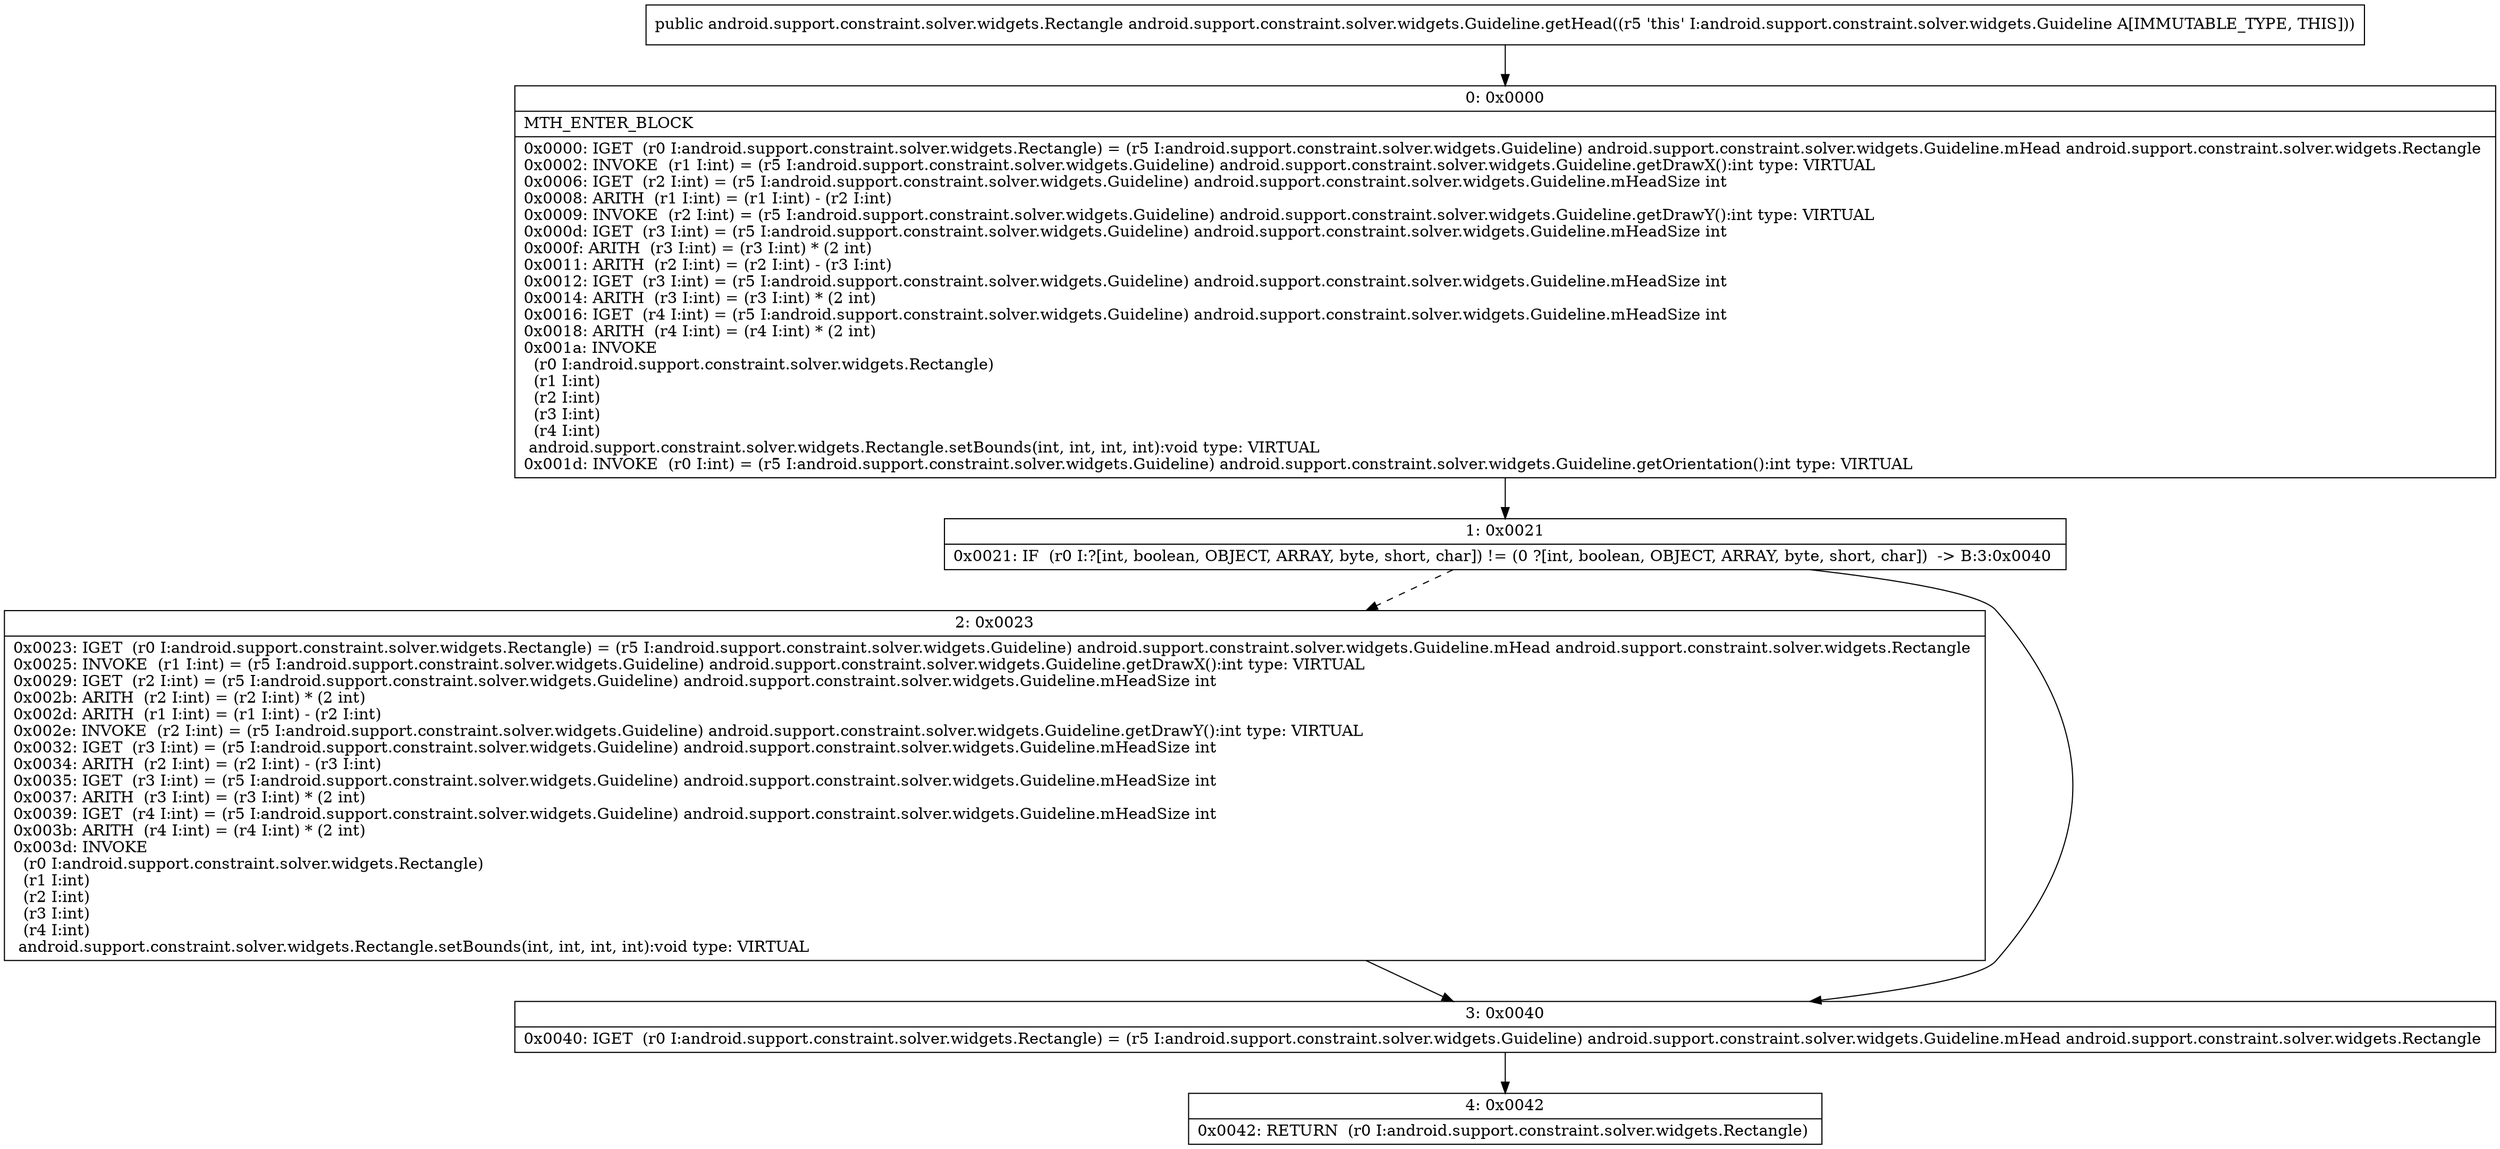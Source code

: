 digraph "CFG forandroid.support.constraint.solver.widgets.Guideline.getHead()Landroid\/support\/constraint\/solver\/widgets\/Rectangle;" {
Node_0 [shape=record,label="{0\:\ 0x0000|MTH_ENTER_BLOCK\l|0x0000: IGET  (r0 I:android.support.constraint.solver.widgets.Rectangle) = (r5 I:android.support.constraint.solver.widgets.Guideline) android.support.constraint.solver.widgets.Guideline.mHead android.support.constraint.solver.widgets.Rectangle \l0x0002: INVOKE  (r1 I:int) = (r5 I:android.support.constraint.solver.widgets.Guideline) android.support.constraint.solver.widgets.Guideline.getDrawX():int type: VIRTUAL \l0x0006: IGET  (r2 I:int) = (r5 I:android.support.constraint.solver.widgets.Guideline) android.support.constraint.solver.widgets.Guideline.mHeadSize int \l0x0008: ARITH  (r1 I:int) = (r1 I:int) \- (r2 I:int) \l0x0009: INVOKE  (r2 I:int) = (r5 I:android.support.constraint.solver.widgets.Guideline) android.support.constraint.solver.widgets.Guideline.getDrawY():int type: VIRTUAL \l0x000d: IGET  (r3 I:int) = (r5 I:android.support.constraint.solver.widgets.Guideline) android.support.constraint.solver.widgets.Guideline.mHeadSize int \l0x000f: ARITH  (r3 I:int) = (r3 I:int) * (2 int) \l0x0011: ARITH  (r2 I:int) = (r2 I:int) \- (r3 I:int) \l0x0012: IGET  (r3 I:int) = (r5 I:android.support.constraint.solver.widgets.Guideline) android.support.constraint.solver.widgets.Guideline.mHeadSize int \l0x0014: ARITH  (r3 I:int) = (r3 I:int) * (2 int) \l0x0016: IGET  (r4 I:int) = (r5 I:android.support.constraint.solver.widgets.Guideline) android.support.constraint.solver.widgets.Guideline.mHeadSize int \l0x0018: ARITH  (r4 I:int) = (r4 I:int) * (2 int) \l0x001a: INVOKE  \l  (r0 I:android.support.constraint.solver.widgets.Rectangle)\l  (r1 I:int)\l  (r2 I:int)\l  (r3 I:int)\l  (r4 I:int)\l android.support.constraint.solver.widgets.Rectangle.setBounds(int, int, int, int):void type: VIRTUAL \l0x001d: INVOKE  (r0 I:int) = (r5 I:android.support.constraint.solver.widgets.Guideline) android.support.constraint.solver.widgets.Guideline.getOrientation():int type: VIRTUAL \l}"];
Node_1 [shape=record,label="{1\:\ 0x0021|0x0021: IF  (r0 I:?[int, boolean, OBJECT, ARRAY, byte, short, char]) != (0 ?[int, boolean, OBJECT, ARRAY, byte, short, char])  \-\> B:3:0x0040 \l}"];
Node_2 [shape=record,label="{2\:\ 0x0023|0x0023: IGET  (r0 I:android.support.constraint.solver.widgets.Rectangle) = (r5 I:android.support.constraint.solver.widgets.Guideline) android.support.constraint.solver.widgets.Guideline.mHead android.support.constraint.solver.widgets.Rectangle \l0x0025: INVOKE  (r1 I:int) = (r5 I:android.support.constraint.solver.widgets.Guideline) android.support.constraint.solver.widgets.Guideline.getDrawX():int type: VIRTUAL \l0x0029: IGET  (r2 I:int) = (r5 I:android.support.constraint.solver.widgets.Guideline) android.support.constraint.solver.widgets.Guideline.mHeadSize int \l0x002b: ARITH  (r2 I:int) = (r2 I:int) * (2 int) \l0x002d: ARITH  (r1 I:int) = (r1 I:int) \- (r2 I:int) \l0x002e: INVOKE  (r2 I:int) = (r5 I:android.support.constraint.solver.widgets.Guideline) android.support.constraint.solver.widgets.Guideline.getDrawY():int type: VIRTUAL \l0x0032: IGET  (r3 I:int) = (r5 I:android.support.constraint.solver.widgets.Guideline) android.support.constraint.solver.widgets.Guideline.mHeadSize int \l0x0034: ARITH  (r2 I:int) = (r2 I:int) \- (r3 I:int) \l0x0035: IGET  (r3 I:int) = (r5 I:android.support.constraint.solver.widgets.Guideline) android.support.constraint.solver.widgets.Guideline.mHeadSize int \l0x0037: ARITH  (r3 I:int) = (r3 I:int) * (2 int) \l0x0039: IGET  (r4 I:int) = (r5 I:android.support.constraint.solver.widgets.Guideline) android.support.constraint.solver.widgets.Guideline.mHeadSize int \l0x003b: ARITH  (r4 I:int) = (r4 I:int) * (2 int) \l0x003d: INVOKE  \l  (r0 I:android.support.constraint.solver.widgets.Rectangle)\l  (r1 I:int)\l  (r2 I:int)\l  (r3 I:int)\l  (r4 I:int)\l android.support.constraint.solver.widgets.Rectangle.setBounds(int, int, int, int):void type: VIRTUAL \l}"];
Node_3 [shape=record,label="{3\:\ 0x0040|0x0040: IGET  (r0 I:android.support.constraint.solver.widgets.Rectangle) = (r5 I:android.support.constraint.solver.widgets.Guideline) android.support.constraint.solver.widgets.Guideline.mHead android.support.constraint.solver.widgets.Rectangle \l}"];
Node_4 [shape=record,label="{4\:\ 0x0042|0x0042: RETURN  (r0 I:android.support.constraint.solver.widgets.Rectangle) \l}"];
MethodNode[shape=record,label="{public android.support.constraint.solver.widgets.Rectangle android.support.constraint.solver.widgets.Guideline.getHead((r5 'this' I:android.support.constraint.solver.widgets.Guideline A[IMMUTABLE_TYPE, THIS])) }"];
MethodNode -> Node_0;
Node_0 -> Node_1;
Node_1 -> Node_2[style=dashed];
Node_1 -> Node_3;
Node_2 -> Node_3;
Node_3 -> Node_4;
}

